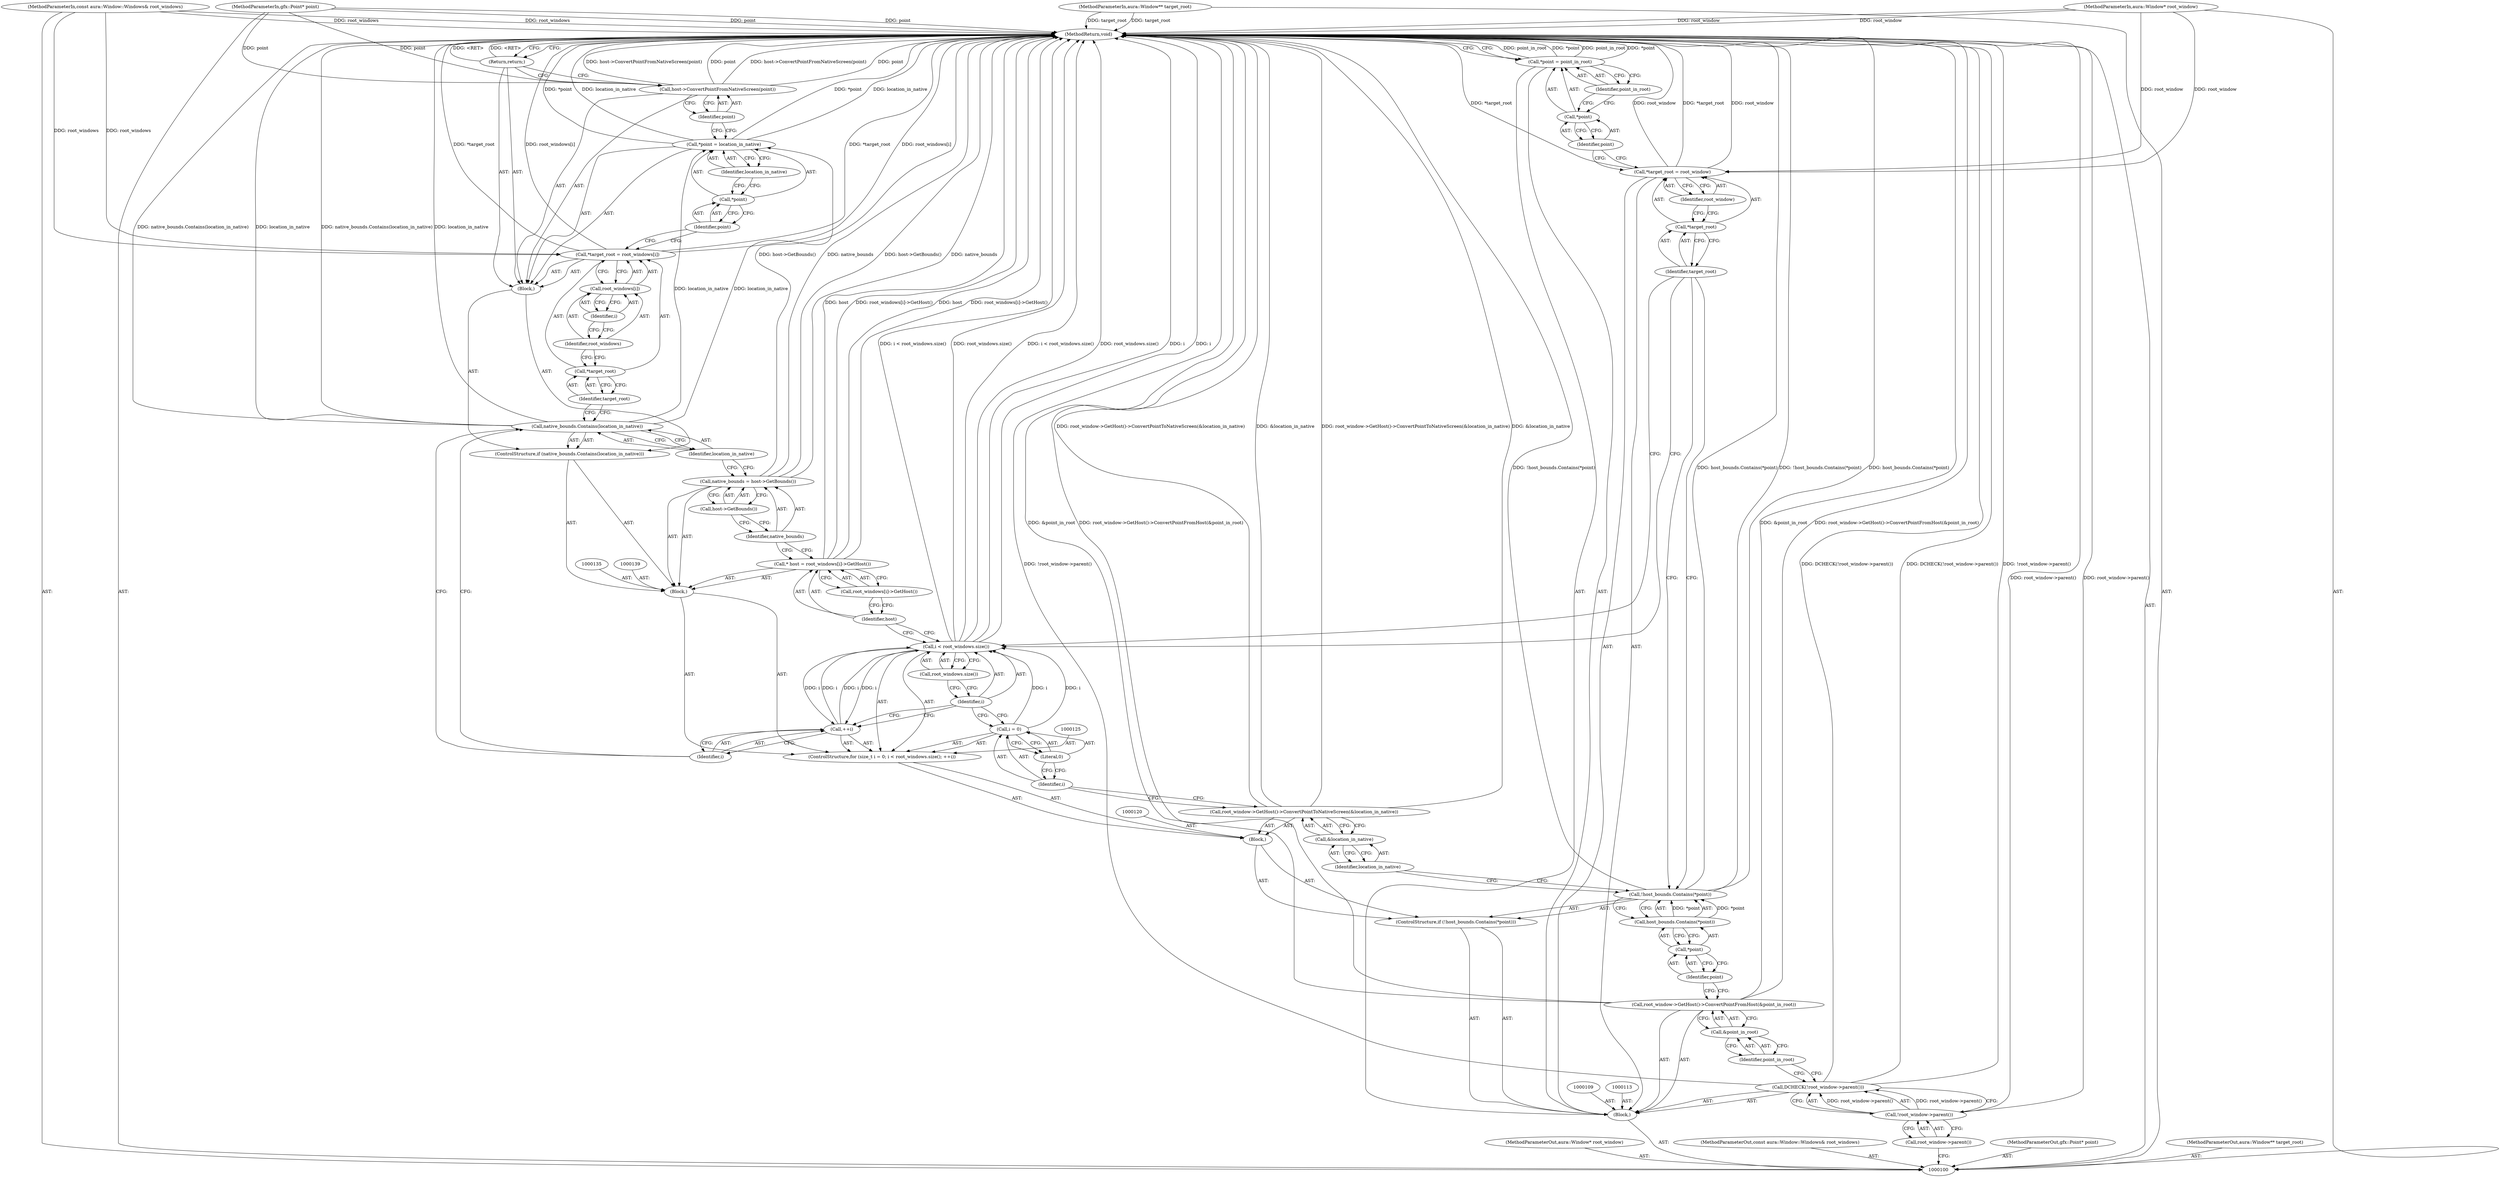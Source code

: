 digraph "0_Chrome_c21d7ac13d69cbadbbb5b2dc147be1933d52147a" {
"1000168" [label="(MethodReturn,void)"];
"1000114" [label="(ControlStructure,if (!host_bounds.Contains(*point)))"];
"1000117" [label="(Call,*point)"];
"1000118" [label="(Identifier,point)"];
"1000115" [label="(Call,!host_bounds.Contains(*point))"];
"1000116" [label="(Call,host_bounds.Contains(*point))"];
"1000119" [label="(Block,)"];
"1000121" [label="(Call,root_window->GetHost()->ConvertPointToNativeScreen(&location_in_native))"];
"1000122" [label="(Call,&location_in_native)"];
"1000123" [label="(Identifier,location_in_native)"];
"1000126" [label="(Call,i = 0)"];
"1000127" [label="(Identifier,i)"];
"1000128" [label="(Literal,0)"];
"1000129" [label="(Call,i < root_windows.size())"];
"1000130" [label="(Identifier,i)"];
"1000131" [label="(Call,root_windows.size())"];
"1000124" [label="(ControlStructure,for (size_t i = 0; i < root_windows.size(); ++i))"];
"1000132" [label="(Call,++i)"];
"1000133" [label="(Identifier,i)"];
"1000136" [label="(Call,* host = root_windows[i]->GetHost())"];
"1000137" [label="(Identifier,host)"];
"1000138" [label="(Call,root_windows[i]->GetHost())"];
"1000101" [label="(MethodParameterIn,aura::Window* root_window)"];
"1000248" [label="(MethodParameterOut,aura::Window* root_window)"];
"1000140" [label="(Call,native_bounds = host->GetBounds())"];
"1000141" [label="(Identifier,native_bounds)"];
"1000142" [label="(Call,host->GetBounds())"];
"1000134" [label="(Block,)"];
"1000144" [label="(Call,native_bounds.Contains(location_in_native))"];
"1000145" [label="(Identifier,location_in_native)"];
"1000146" [label="(Block,)"];
"1000143" [label="(ControlStructure,if (native_bounds.Contains(location_in_native)))"];
"1000149" [label="(Identifier,target_root)"];
"1000150" [label="(Call,root_windows[i])"];
"1000151" [label="(Identifier,root_windows)"];
"1000152" [label="(Identifier,i)"];
"1000147" [label="(Call,*target_root = root_windows[i])"];
"1000148" [label="(Call,*target_root)"];
"1000155" [label="(Identifier,point)"];
"1000156" [label="(Identifier,location_in_native)"];
"1000153" [label="(Call,*point = location_in_native)"];
"1000154" [label="(Call,*point)"];
"1000158" [label="(Identifier,point)"];
"1000157" [label="(Call,host->ConvertPointFromNativeScreen(point))"];
"1000159" [label="(Return,return;)"];
"1000102" [label="(MethodParameterIn,const aura::Window::Windows& root_windows)"];
"1000249" [label="(MethodParameterOut,const aura::Window::Windows& root_windows)"];
"1000163" [label="(Identifier,root_window)"];
"1000160" [label="(Call,*target_root = root_window)"];
"1000161" [label="(Call,*target_root)"];
"1000162" [label="(Identifier,target_root)"];
"1000167" [label="(Identifier,point_in_root)"];
"1000164" [label="(Call,*point = point_in_root)"];
"1000165" [label="(Call,*point)"];
"1000166" [label="(Identifier,point)"];
"1000103" [label="(MethodParameterIn,gfx::Point* point)"];
"1000250" [label="(MethodParameterOut,gfx::Point* point)"];
"1000105" [label="(Block,)"];
"1000104" [label="(MethodParameterIn,aura::Window** target_root)"];
"1000251" [label="(MethodParameterOut,aura::Window** target_root)"];
"1000108" [label="(Call,root_window->parent())"];
"1000106" [label="(Call,DCHECK(!root_window->parent()))"];
"1000107" [label="(Call,!root_window->parent())"];
"1000110" [label="(Call,root_window->GetHost()->ConvertPointFromHost(&point_in_root))"];
"1000111" [label="(Call,&point_in_root)"];
"1000112" [label="(Identifier,point_in_root)"];
"1000168" -> "1000100"  [label="AST: "];
"1000168" -> "1000159"  [label="CFG: "];
"1000168" -> "1000164"  [label="CFG: "];
"1000140" -> "1000168"  [label="DDG: host->GetBounds()"];
"1000140" -> "1000168"  [label="DDG: native_bounds"];
"1000107" -> "1000168"  [label="DDG: root_window->parent()"];
"1000106" -> "1000168"  [label="DDG: !root_window->parent()"];
"1000106" -> "1000168"  [label="DDG: DCHECK(!root_window->parent())"];
"1000157" -> "1000168"  [label="DDG: host->ConvertPointFromNativeScreen(point)"];
"1000157" -> "1000168"  [label="DDG: point"];
"1000104" -> "1000168"  [label="DDG: target_root"];
"1000147" -> "1000168"  [label="DDG: *target_root"];
"1000147" -> "1000168"  [label="DDG: root_windows[i]"];
"1000102" -> "1000168"  [label="DDG: root_windows"];
"1000153" -> "1000168"  [label="DDG: *point"];
"1000153" -> "1000168"  [label="DDG: location_in_native"];
"1000160" -> "1000168"  [label="DDG: root_window"];
"1000160" -> "1000168"  [label="DDG: *target_root"];
"1000129" -> "1000168"  [label="DDG: i"];
"1000129" -> "1000168"  [label="DDG: i < root_windows.size()"];
"1000129" -> "1000168"  [label="DDG: root_windows.size()"];
"1000144" -> "1000168"  [label="DDG: native_bounds.Contains(location_in_native)"];
"1000144" -> "1000168"  [label="DDG: location_in_native"];
"1000164" -> "1000168"  [label="DDG: point_in_root"];
"1000164" -> "1000168"  [label="DDG: *point"];
"1000103" -> "1000168"  [label="DDG: point"];
"1000115" -> "1000168"  [label="DDG: !host_bounds.Contains(*point)"];
"1000115" -> "1000168"  [label="DDG: host_bounds.Contains(*point)"];
"1000121" -> "1000168"  [label="DDG: root_window->GetHost()->ConvertPointToNativeScreen(&location_in_native)"];
"1000121" -> "1000168"  [label="DDG: &location_in_native"];
"1000101" -> "1000168"  [label="DDG: root_window"];
"1000110" -> "1000168"  [label="DDG: root_window->GetHost()->ConvertPointFromHost(&point_in_root)"];
"1000110" -> "1000168"  [label="DDG: &point_in_root"];
"1000136" -> "1000168"  [label="DDG: root_windows[i]->GetHost()"];
"1000136" -> "1000168"  [label="DDG: host"];
"1000159" -> "1000168"  [label="DDG: <RET>"];
"1000114" -> "1000105"  [label="AST: "];
"1000115" -> "1000114"  [label="AST: "];
"1000119" -> "1000114"  [label="AST: "];
"1000117" -> "1000116"  [label="AST: "];
"1000117" -> "1000118"  [label="CFG: "];
"1000118" -> "1000117"  [label="AST: "];
"1000116" -> "1000117"  [label="CFG: "];
"1000118" -> "1000117"  [label="AST: "];
"1000118" -> "1000110"  [label="CFG: "];
"1000117" -> "1000118"  [label="CFG: "];
"1000115" -> "1000114"  [label="AST: "];
"1000115" -> "1000116"  [label="CFG: "];
"1000116" -> "1000115"  [label="AST: "];
"1000123" -> "1000115"  [label="CFG: "];
"1000162" -> "1000115"  [label="CFG: "];
"1000115" -> "1000168"  [label="DDG: !host_bounds.Contains(*point)"];
"1000115" -> "1000168"  [label="DDG: host_bounds.Contains(*point)"];
"1000116" -> "1000115"  [label="DDG: *point"];
"1000116" -> "1000115"  [label="AST: "];
"1000116" -> "1000117"  [label="CFG: "];
"1000117" -> "1000116"  [label="AST: "];
"1000115" -> "1000116"  [label="CFG: "];
"1000116" -> "1000115"  [label="DDG: *point"];
"1000119" -> "1000114"  [label="AST: "];
"1000120" -> "1000119"  [label="AST: "];
"1000121" -> "1000119"  [label="AST: "];
"1000124" -> "1000119"  [label="AST: "];
"1000121" -> "1000119"  [label="AST: "];
"1000121" -> "1000122"  [label="CFG: "];
"1000122" -> "1000121"  [label="AST: "];
"1000127" -> "1000121"  [label="CFG: "];
"1000121" -> "1000168"  [label="DDG: root_window->GetHost()->ConvertPointToNativeScreen(&location_in_native)"];
"1000121" -> "1000168"  [label="DDG: &location_in_native"];
"1000122" -> "1000121"  [label="AST: "];
"1000122" -> "1000123"  [label="CFG: "];
"1000123" -> "1000122"  [label="AST: "];
"1000121" -> "1000122"  [label="CFG: "];
"1000123" -> "1000122"  [label="AST: "];
"1000123" -> "1000115"  [label="CFG: "];
"1000122" -> "1000123"  [label="CFG: "];
"1000126" -> "1000124"  [label="AST: "];
"1000126" -> "1000128"  [label="CFG: "];
"1000127" -> "1000126"  [label="AST: "];
"1000128" -> "1000126"  [label="AST: "];
"1000130" -> "1000126"  [label="CFG: "];
"1000126" -> "1000129"  [label="DDG: i"];
"1000127" -> "1000126"  [label="AST: "];
"1000127" -> "1000121"  [label="CFG: "];
"1000128" -> "1000127"  [label="CFG: "];
"1000128" -> "1000126"  [label="AST: "];
"1000128" -> "1000127"  [label="CFG: "];
"1000126" -> "1000128"  [label="CFG: "];
"1000129" -> "1000124"  [label="AST: "];
"1000129" -> "1000131"  [label="CFG: "];
"1000130" -> "1000129"  [label="AST: "];
"1000131" -> "1000129"  [label="AST: "];
"1000137" -> "1000129"  [label="CFG: "];
"1000162" -> "1000129"  [label="CFG: "];
"1000129" -> "1000168"  [label="DDG: i"];
"1000129" -> "1000168"  [label="DDG: i < root_windows.size()"];
"1000129" -> "1000168"  [label="DDG: root_windows.size()"];
"1000126" -> "1000129"  [label="DDG: i"];
"1000132" -> "1000129"  [label="DDG: i"];
"1000129" -> "1000132"  [label="DDG: i"];
"1000130" -> "1000129"  [label="AST: "];
"1000130" -> "1000126"  [label="CFG: "];
"1000130" -> "1000132"  [label="CFG: "];
"1000131" -> "1000130"  [label="CFG: "];
"1000131" -> "1000129"  [label="AST: "];
"1000131" -> "1000130"  [label="CFG: "];
"1000129" -> "1000131"  [label="CFG: "];
"1000124" -> "1000119"  [label="AST: "];
"1000125" -> "1000124"  [label="AST: "];
"1000126" -> "1000124"  [label="AST: "];
"1000129" -> "1000124"  [label="AST: "];
"1000132" -> "1000124"  [label="AST: "];
"1000134" -> "1000124"  [label="AST: "];
"1000132" -> "1000124"  [label="AST: "];
"1000132" -> "1000133"  [label="CFG: "];
"1000133" -> "1000132"  [label="AST: "];
"1000130" -> "1000132"  [label="CFG: "];
"1000132" -> "1000129"  [label="DDG: i"];
"1000129" -> "1000132"  [label="DDG: i"];
"1000133" -> "1000132"  [label="AST: "];
"1000133" -> "1000144"  [label="CFG: "];
"1000132" -> "1000133"  [label="CFG: "];
"1000136" -> "1000134"  [label="AST: "];
"1000136" -> "1000138"  [label="CFG: "];
"1000137" -> "1000136"  [label="AST: "];
"1000138" -> "1000136"  [label="AST: "];
"1000141" -> "1000136"  [label="CFG: "];
"1000136" -> "1000168"  [label="DDG: root_windows[i]->GetHost()"];
"1000136" -> "1000168"  [label="DDG: host"];
"1000137" -> "1000136"  [label="AST: "];
"1000137" -> "1000129"  [label="CFG: "];
"1000138" -> "1000137"  [label="CFG: "];
"1000138" -> "1000136"  [label="AST: "];
"1000138" -> "1000137"  [label="CFG: "];
"1000136" -> "1000138"  [label="CFG: "];
"1000101" -> "1000100"  [label="AST: "];
"1000101" -> "1000168"  [label="DDG: root_window"];
"1000101" -> "1000160"  [label="DDG: root_window"];
"1000248" -> "1000100"  [label="AST: "];
"1000140" -> "1000134"  [label="AST: "];
"1000140" -> "1000142"  [label="CFG: "];
"1000141" -> "1000140"  [label="AST: "];
"1000142" -> "1000140"  [label="AST: "];
"1000145" -> "1000140"  [label="CFG: "];
"1000140" -> "1000168"  [label="DDG: host->GetBounds()"];
"1000140" -> "1000168"  [label="DDG: native_bounds"];
"1000141" -> "1000140"  [label="AST: "];
"1000141" -> "1000136"  [label="CFG: "];
"1000142" -> "1000141"  [label="CFG: "];
"1000142" -> "1000140"  [label="AST: "];
"1000142" -> "1000141"  [label="CFG: "];
"1000140" -> "1000142"  [label="CFG: "];
"1000134" -> "1000124"  [label="AST: "];
"1000135" -> "1000134"  [label="AST: "];
"1000136" -> "1000134"  [label="AST: "];
"1000139" -> "1000134"  [label="AST: "];
"1000140" -> "1000134"  [label="AST: "];
"1000143" -> "1000134"  [label="AST: "];
"1000144" -> "1000143"  [label="AST: "];
"1000144" -> "1000145"  [label="CFG: "];
"1000145" -> "1000144"  [label="AST: "];
"1000149" -> "1000144"  [label="CFG: "];
"1000133" -> "1000144"  [label="CFG: "];
"1000144" -> "1000168"  [label="DDG: native_bounds.Contains(location_in_native)"];
"1000144" -> "1000168"  [label="DDG: location_in_native"];
"1000144" -> "1000153"  [label="DDG: location_in_native"];
"1000145" -> "1000144"  [label="AST: "];
"1000145" -> "1000140"  [label="CFG: "];
"1000144" -> "1000145"  [label="CFG: "];
"1000146" -> "1000143"  [label="AST: "];
"1000147" -> "1000146"  [label="AST: "];
"1000153" -> "1000146"  [label="AST: "];
"1000157" -> "1000146"  [label="AST: "];
"1000159" -> "1000146"  [label="AST: "];
"1000143" -> "1000134"  [label="AST: "];
"1000144" -> "1000143"  [label="AST: "];
"1000146" -> "1000143"  [label="AST: "];
"1000149" -> "1000148"  [label="AST: "];
"1000149" -> "1000144"  [label="CFG: "];
"1000148" -> "1000149"  [label="CFG: "];
"1000150" -> "1000147"  [label="AST: "];
"1000150" -> "1000152"  [label="CFG: "];
"1000151" -> "1000150"  [label="AST: "];
"1000152" -> "1000150"  [label="AST: "];
"1000147" -> "1000150"  [label="CFG: "];
"1000151" -> "1000150"  [label="AST: "];
"1000151" -> "1000148"  [label="CFG: "];
"1000152" -> "1000151"  [label="CFG: "];
"1000152" -> "1000150"  [label="AST: "];
"1000152" -> "1000151"  [label="CFG: "];
"1000150" -> "1000152"  [label="CFG: "];
"1000147" -> "1000146"  [label="AST: "];
"1000147" -> "1000150"  [label="CFG: "];
"1000148" -> "1000147"  [label="AST: "];
"1000150" -> "1000147"  [label="AST: "];
"1000155" -> "1000147"  [label="CFG: "];
"1000147" -> "1000168"  [label="DDG: *target_root"];
"1000147" -> "1000168"  [label="DDG: root_windows[i]"];
"1000102" -> "1000147"  [label="DDG: root_windows"];
"1000148" -> "1000147"  [label="AST: "];
"1000148" -> "1000149"  [label="CFG: "];
"1000149" -> "1000148"  [label="AST: "];
"1000151" -> "1000148"  [label="CFG: "];
"1000155" -> "1000154"  [label="AST: "];
"1000155" -> "1000147"  [label="CFG: "];
"1000154" -> "1000155"  [label="CFG: "];
"1000156" -> "1000153"  [label="AST: "];
"1000156" -> "1000154"  [label="CFG: "];
"1000153" -> "1000156"  [label="CFG: "];
"1000153" -> "1000146"  [label="AST: "];
"1000153" -> "1000156"  [label="CFG: "];
"1000154" -> "1000153"  [label="AST: "];
"1000156" -> "1000153"  [label="AST: "];
"1000158" -> "1000153"  [label="CFG: "];
"1000153" -> "1000168"  [label="DDG: *point"];
"1000153" -> "1000168"  [label="DDG: location_in_native"];
"1000144" -> "1000153"  [label="DDG: location_in_native"];
"1000154" -> "1000153"  [label="AST: "];
"1000154" -> "1000155"  [label="CFG: "];
"1000155" -> "1000154"  [label="AST: "];
"1000156" -> "1000154"  [label="CFG: "];
"1000158" -> "1000157"  [label="AST: "];
"1000158" -> "1000153"  [label="CFG: "];
"1000157" -> "1000158"  [label="CFG: "];
"1000157" -> "1000146"  [label="AST: "];
"1000157" -> "1000158"  [label="CFG: "];
"1000158" -> "1000157"  [label="AST: "];
"1000159" -> "1000157"  [label="CFG: "];
"1000157" -> "1000168"  [label="DDG: host->ConvertPointFromNativeScreen(point)"];
"1000157" -> "1000168"  [label="DDG: point"];
"1000103" -> "1000157"  [label="DDG: point"];
"1000159" -> "1000146"  [label="AST: "];
"1000159" -> "1000157"  [label="CFG: "];
"1000168" -> "1000159"  [label="CFG: "];
"1000159" -> "1000168"  [label="DDG: <RET>"];
"1000102" -> "1000100"  [label="AST: "];
"1000102" -> "1000168"  [label="DDG: root_windows"];
"1000102" -> "1000147"  [label="DDG: root_windows"];
"1000249" -> "1000100"  [label="AST: "];
"1000163" -> "1000160"  [label="AST: "];
"1000163" -> "1000161"  [label="CFG: "];
"1000160" -> "1000163"  [label="CFG: "];
"1000160" -> "1000105"  [label="AST: "];
"1000160" -> "1000163"  [label="CFG: "];
"1000161" -> "1000160"  [label="AST: "];
"1000163" -> "1000160"  [label="AST: "];
"1000166" -> "1000160"  [label="CFG: "];
"1000160" -> "1000168"  [label="DDG: root_window"];
"1000160" -> "1000168"  [label="DDG: *target_root"];
"1000101" -> "1000160"  [label="DDG: root_window"];
"1000161" -> "1000160"  [label="AST: "];
"1000161" -> "1000162"  [label="CFG: "];
"1000162" -> "1000161"  [label="AST: "];
"1000163" -> "1000161"  [label="CFG: "];
"1000162" -> "1000161"  [label="AST: "];
"1000162" -> "1000129"  [label="CFG: "];
"1000162" -> "1000115"  [label="CFG: "];
"1000161" -> "1000162"  [label="CFG: "];
"1000167" -> "1000164"  [label="AST: "];
"1000167" -> "1000165"  [label="CFG: "];
"1000164" -> "1000167"  [label="CFG: "];
"1000164" -> "1000105"  [label="AST: "];
"1000164" -> "1000167"  [label="CFG: "];
"1000165" -> "1000164"  [label="AST: "];
"1000167" -> "1000164"  [label="AST: "];
"1000168" -> "1000164"  [label="CFG: "];
"1000164" -> "1000168"  [label="DDG: point_in_root"];
"1000164" -> "1000168"  [label="DDG: *point"];
"1000165" -> "1000164"  [label="AST: "];
"1000165" -> "1000166"  [label="CFG: "];
"1000166" -> "1000165"  [label="AST: "];
"1000167" -> "1000165"  [label="CFG: "];
"1000166" -> "1000165"  [label="AST: "];
"1000166" -> "1000160"  [label="CFG: "];
"1000165" -> "1000166"  [label="CFG: "];
"1000103" -> "1000100"  [label="AST: "];
"1000103" -> "1000168"  [label="DDG: point"];
"1000103" -> "1000157"  [label="DDG: point"];
"1000250" -> "1000100"  [label="AST: "];
"1000105" -> "1000100"  [label="AST: "];
"1000106" -> "1000105"  [label="AST: "];
"1000109" -> "1000105"  [label="AST: "];
"1000110" -> "1000105"  [label="AST: "];
"1000113" -> "1000105"  [label="AST: "];
"1000114" -> "1000105"  [label="AST: "];
"1000160" -> "1000105"  [label="AST: "];
"1000164" -> "1000105"  [label="AST: "];
"1000104" -> "1000100"  [label="AST: "];
"1000104" -> "1000168"  [label="DDG: target_root"];
"1000251" -> "1000100"  [label="AST: "];
"1000108" -> "1000107"  [label="AST: "];
"1000108" -> "1000100"  [label="CFG: "];
"1000107" -> "1000108"  [label="CFG: "];
"1000106" -> "1000105"  [label="AST: "];
"1000106" -> "1000107"  [label="CFG: "];
"1000107" -> "1000106"  [label="AST: "];
"1000112" -> "1000106"  [label="CFG: "];
"1000106" -> "1000168"  [label="DDG: !root_window->parent()"];
"1000106" -> "1000168"  [label="DDG: DCHECK(!root_window->parent())"];
"1000107" -> "1000106"  [label="DDG: root_window->parent()"];
"1000107" -> "1000106"  [label="AST: "];
"1000107" -> "1000108"  [label="CFG: "];
"1000108" -> "1000107"  [label="AST: "];
"1000106" -> "1000107"  [label="CFG: "];
"1000107" -> "1000168"  [label="DDG: root_window->parent()"];
"1000107" -> "1000106"  [label="DDG: root_window->parent()"];
"1000110" -> "1000105"  [label="AST: "];
"1000110" -> "1000111"  [label="CFG: "];
"1000111" -> "1000110"  [label="AST: "];
"1000118" -> "1000110"  [label="CFG: "];
"1000110" -> "1000168"  [label="DDG: root_window->GetHost()->ConvertPointFromHost(&point_in_root)"];
"1000110" -> "1000168"  [label="DDG: &point_in_root"];
"1000111" -> "1000110"  [label="AST: "];
"1000111" -> "1000112"  [label="CFG: "];
"1000112" -> "1000111"  [label="AST: "];
"1000110" -> "1000111"  [label="CFG: "];
"1000112" -> "1000111"  [label="AST: "];
"1000112" -> "1000106"  [label="CFG: "];
"1000111" -> "1000112"  [label="CFG: "];
}
